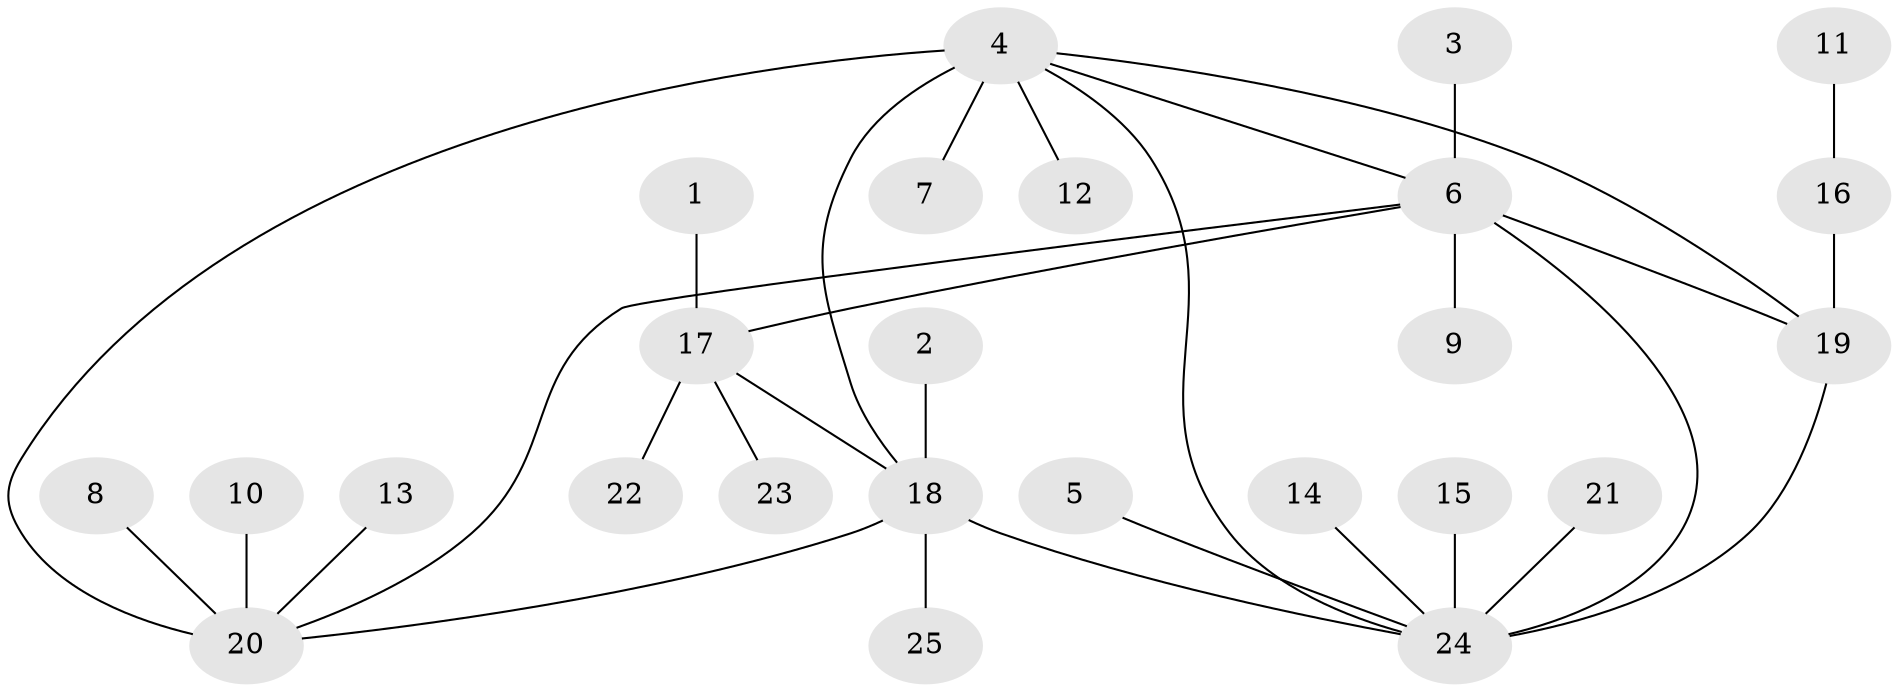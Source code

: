 // original degree distribution, {5: 0.1276595744680851, 8: 0.0425531914893617, 7: 0.02127659574468085, 6: 0.02127659574468085, 1: 0.5531914893617021, 3: 0.02127659574468085, 4: 0.02127659574468085, 2: 0.19148936170212766}
// Generated by graph-tools (version 1.1) at 2025/50/03/09/25 03:50:37]
// undirected, 25 vertices, 31 edges
graph export_dot {
graph [start="1"]
  node [color=gray90,style=filled];
  1;
  2;
  3;
  4;
  5;
  6;
  7;
  8;
  9;
  10;
  11;
  12;
  13;
  14;
  15;
  16;
  17;
  18;
  19;
  20;
  21;
  22;
  23;
  24;
  25;
  1 -- 17 [weight=1.0];
  2 -- 18 [weight=1.0];
  3 -- 6 [weight=1.0];
  4 -- 6 [weight=1.0];
  4 -- 7 [weight=1.0];
  4 -- 12 [weight=1.0];
  4 -- 18 [weight=1.0];
  4 -- 19 [weight=1.0];
  4 -- 20 [weight=2.0];
  4 -- 24 [weight=1.0];
  5 -- 24 [weight=1.0];
  6 -- 9 [weight=1.0];
  6 -- 17 [weight=1.0];
  6 -- 19 [weight=1.0];
  6 -- 20 [weight=1.0];
  6 -- 24 [weight=2.0];
  8 -- 20 [weight=1.0];
  10 -- 20 [weight=1.0];
  11 -- 16 [weight=1.0];
  13 -- 20 [weight=1.0];
  14 -- 24 [weight=1.0];
  15 -- 24 [weight=1.0];
  16 -- 19 [weight=1.0];
  17 -- 18 [weight=1.0];
  17 -- 22 [weight=1.0];
  17 -- 23 [weight=1.0];
  18 -- 20 [weight=1.0];
  18 -- 24 [weight=1.0];
  18 -- 25 [weight=1.0];
  19 -- 24 [weight=1.0];
  21 -- 24 [weight=1.0];
}
